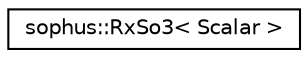 digraph "Graphical Class Hierarchy"
{
 // LATEX_PDF_SIZE
  edge [fontname="Helvetica",fontsize="10",labelfontname="Helvetica",labelfontsize="10"];
  node [fontname="Helvetica",fontsize="10",shape=record];
  rankdir="LR";
  Node0 [label="sophus::RxSo3\< Scalar \>",height=0.2,width=0.4,color="black", fillcolor="white", style="filled",URL="$classsophus_1_1_rx_so3.html",tooltip=" "];
}
